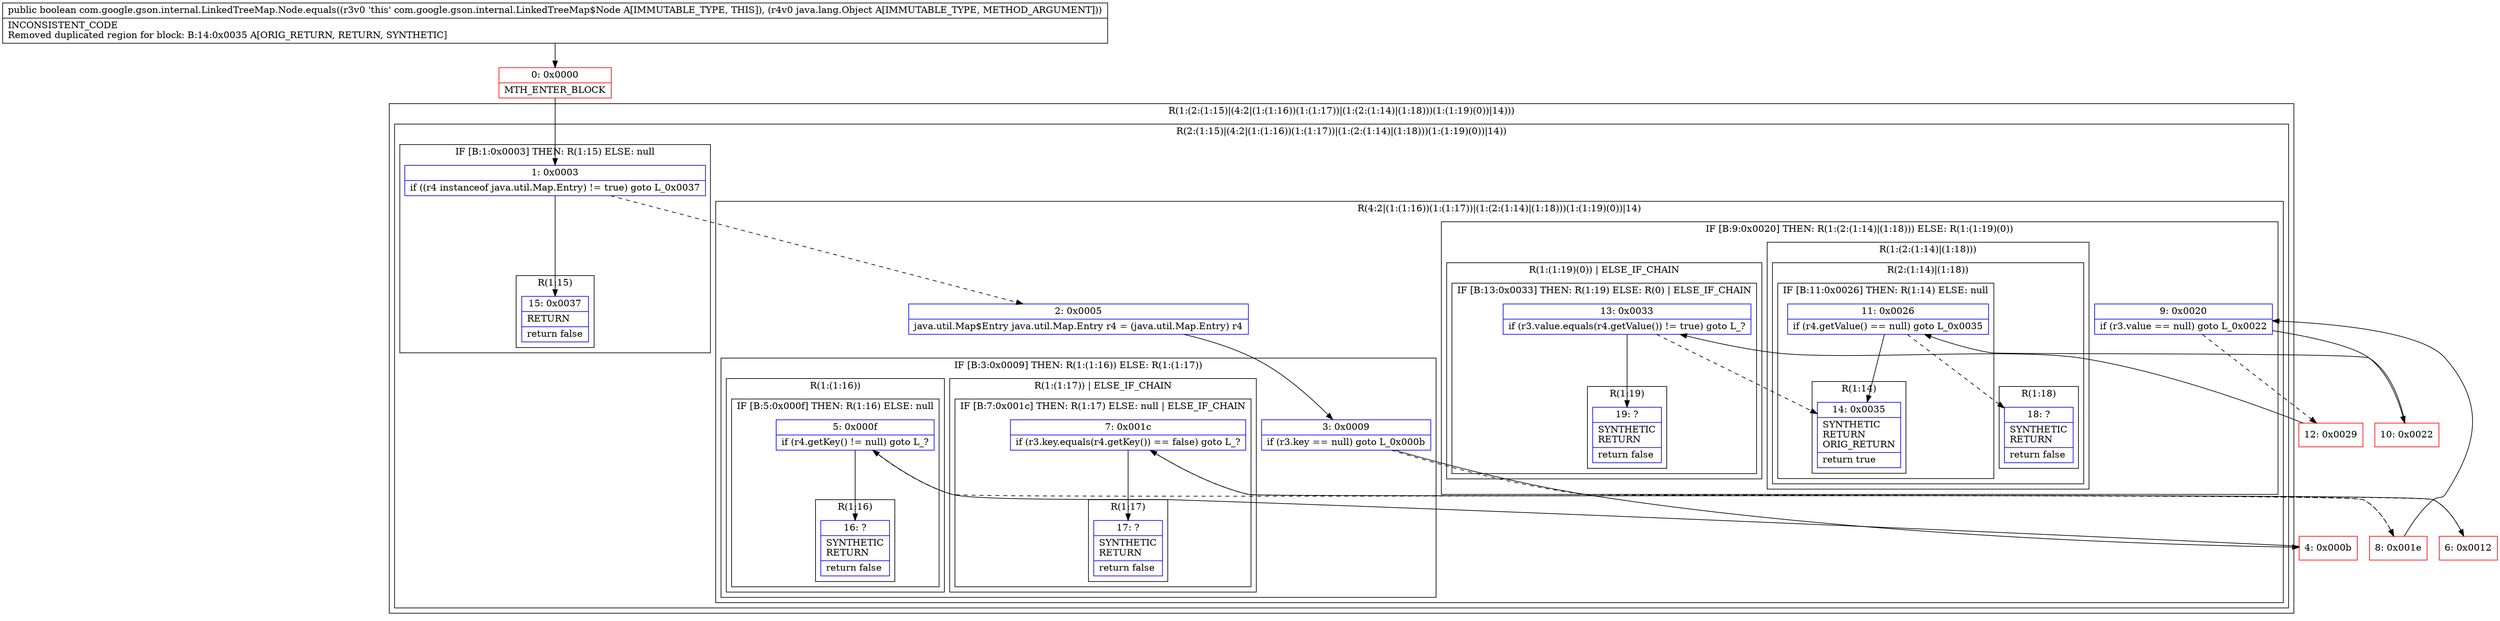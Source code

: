 digraph "CFG forcom.google.gson.internal.LinkedTreeMap.Node.equals(Ljava\/lang\/Object;)Z" {
subgraph cluster_Region_1427672298 {
label = "R(1:(2:(1:15)|(4:2|(1:(1:16))(1:(1:17))|(1:(2:(1:14)|(1:18)))(1:(1:19)(0))|14)))";
node [shape=record,color=blue];
subgraph cluster_Region_600197576 {
label = "R(2:(1:15)|(4:2|(1:(1:16))(1:(1:17))|(1:(2:(1:14)|(1:18)))(1:(1:19)(0))|14))";
node [shape=record,color=blue];
subgraph cluster_IfRegion_1377766970 {
label = "IF [B:1:0x0003] THEN: R(1:15) ELSE: null";
node [shape=record,color=blue];
Node_1 [shape=record,label="{1\:\ 0x0003|if ((r4 instanceof java.util.Map.Entry) != true) goto L_0x0037\l}"];
subgraph cluster_Region_750114852 {
label = "R(1:15)";
node [shape=record,color=blue];
Node_15 [shape=record,label="{15\:\ 0x0037|RETURN\l|return false\l}"];
}
}
subgraph cluster_Region_1515287638 {
label = "R(4:2|(1:(1:16))(1:(1:17))|(1:(2:(1:14)|(1:18)))(1:(1:19)(0))|14)";
node [shape=record,color=blue];
Node_2 [shape=record,label="{2\:\ 0x0005|java.util.Map$Entry java.util.Map.Entry r4 = (java.util.Map.Entry) r4\l}"];
subgraph cluster_IfRegion_1029402244 {
label = "IF [B:3:0x0009] THEN: R(1:(1:16)) ELSE: R(1:(1:17))";
node [shape=record,color=blue];
Node_3 [shape=record,label="{3\:\ 0x0009|if (r3.key == null) goto L_0x000b\l}"];
subgraph cluster_Region_742582510 {
label = "R(1:(1:16))";
node [shape=record,color=blue];
subgraph cluster_IfRegion_997041199 {
label = "IF [B:5:0x000f] THEN: R(1:16) ELSE: null";
node [shape=record,color=blue];
Node_5 [shape=record,label="{5\:\ 0x000f|if (r4.getKey() != null) goto L_?\l}"];
subgraph cluster_Region_101076354 {
label = "R(1:16)";
node [shape=record,color=blue];
Node_16 [shape=record,label="{16\:\ ?|SYNTHETIC\lRETURN\l|return false\l}"];
}
}
}
subgraph cluster_Region_74502558 {
label = "R(1:(1:17)) | ELSE_IF_CHAIN\l";
node [shape=record,color=blue];
subgraph cluster_IfRegion_180195768 {
label = "IF [B:7:0x001c] THEN: R(1:17) ELSE: null | ELSE_IF_CHAIN\l";
node [shape=record,color=blue];
Node_7 [shape=record,label="{7\:\ 0x001c|if (r3.key.equals(r4.getKey()) == false) goto L_?\l}"];
subgraph cluster_Region_1656332506 {
label = "R(1:17)";
node [shape=record,color=blue];
Node_17 [shape=record,label="{17\:\ ?|SYNTHETIC\lRETURN\l|return false\l}"];
}
}
}
}
subgraph cluster_IfRegion_1493643771 {
label = "IF [B:9:0x0020] THEN: R(1:(2:(1:14)|(1:18))) ELSE: R(1:(1:19)(0))";
node [shape=record,color=blue];
Node_9 [shape=record,label="{9\:\ 0x0020|if (r3.value == null) goto L_0x0022\l}"];
subgraph cluster_Region_1842945284 {
label = "R(1:(2:(1:14)|(1:18)))";
node [shape=record,color=blue];
subgraph cluster_Region_1864879360 {
label = "R(2:(1:14)|(1:18))";
node [shape=record,color=blue];
subgraph cluster_IfRegion_1414994447 {
label = "IF [B:11:0x0026] THEN: R(1:14) ELSE: null";
node [shape=record,color=blue];
Node_11 [shape=record,label="{11\:\ 0x0026|if (r4.getValue() == null) goto L_0x0035\l}"];
subgraph cluster_Region_1077350222 {
label = "R(1:14)";
node [shape=record,color=blue];
Node_14 [shape=record,label="{14\:\ 0x0035|SYNTHETIC\lRETURN\lORIG_RETURN\l|return true\l}"];
}
}
subgraph cluster_Region_543127130 {
label = "R(1:18)";
node [shape=record,color=blue];
Node_18 [shape=record,label="{18\:\ ?|SYNTHETIC\lRETURN\l|return false\l}"];
}
}
}
subgraph cluster_Region_97222248 {
label = "R(1:(1:19)(0)) | ELSE_IF_CHAIN\l";
node [shape=record,color=blue];
subgraph cluster_IfRegion_91567895 {
label = "IF [B:13:0x0033] THEN: R(1:19) ELSE: R(0) | ELSE_IF_CHAIN\l";
node [shape=record,color=blue];
Node_13 [shape=record,label="{13\:\ 0x0033|if (r3.value.equals(r4.getValue()) != true) goto L_?\l}"];
subgraph cluster_Region_1423305756 {
label = "R(1:19)";
node [shape=record,color=blue];
Node_19 [shape=record,label="{19\:\ ?|SYNTHETIC\lRETURN\l|return false\l}"];
}
subgraph cluster_Region_752927927 {
label = "R(0)";
node [shape=record,color=blue];
}
}
}
}
Node_14 [shape=record,label="{14\:\ 0x0035|SYNTHETIC\lRETURN\lORIG_RETURN\l|return true\l}"];
}
}
}
Node_0 [shape=record,color=red,label="{0\:\ 0x0000|MTH_ENTER_BLOCK\l}"];
Node_4 [shape=record,color=red,label="{4\:\ 0x000b}"];
Node_6 [shape=record,color=red,label="{6\:\ 0x0012}"];
Node_8 [shape=record,color=red,label="{8\:\ 0x001e}"];
Node_10 [shape=record,color=red,label="{10\:\ 0x0022}"];
Node_12 [shape=record,color=red,label="{12\:\ 0x0029}"];
MethodNode[shape=record,label="{public boolean com.google.gson.internal.LinkedTreeMap.Node.equals((r3v0 'this' com.google.gson.internal.LinkedTreeMap$Node A[IMMUTABLE_TYPE, THIS]), (r4v0 java.lang.Object A[IMMUTABLE_TYPE, METHOD_ARGUMENT]))  | INCONSISTENT_CODE\lRemoved duplicated region for block: B:14:0x0035 A[ORIG_RETURN, RETURN, SYNTHETIC]\l}"];
MethodNode -> Node_0;
Node_1 -> Node_2[style=dashed];
Node_1 -> Node_15;
Node_2 -> Node_3;
Node_3 -> Node_4;
Node_3 -> Node_6[style=dashed];
Node_5 -> Node_8[style=dashed];
Node_5 -> Node_16;
Node_7 -> Node_8[style=dashed];
Node_7 -> Node_17;
Node_9 -> Node_10;
Node_9 -> Node_12[style=dashed];
Node_11 -> Node_14;
Node_11 -> Node_18[style=dashed];
Node_13 -> Node_14[style=dashed];
Node_13 -> Node_19;
Node_0 -> Node_1;
Node_4 -> Node_5;
Node_6 -> Node_7;
Node_8 -> Node_9;
Node_10 -> Node_11;
Node_12 -> Node_13;
}

